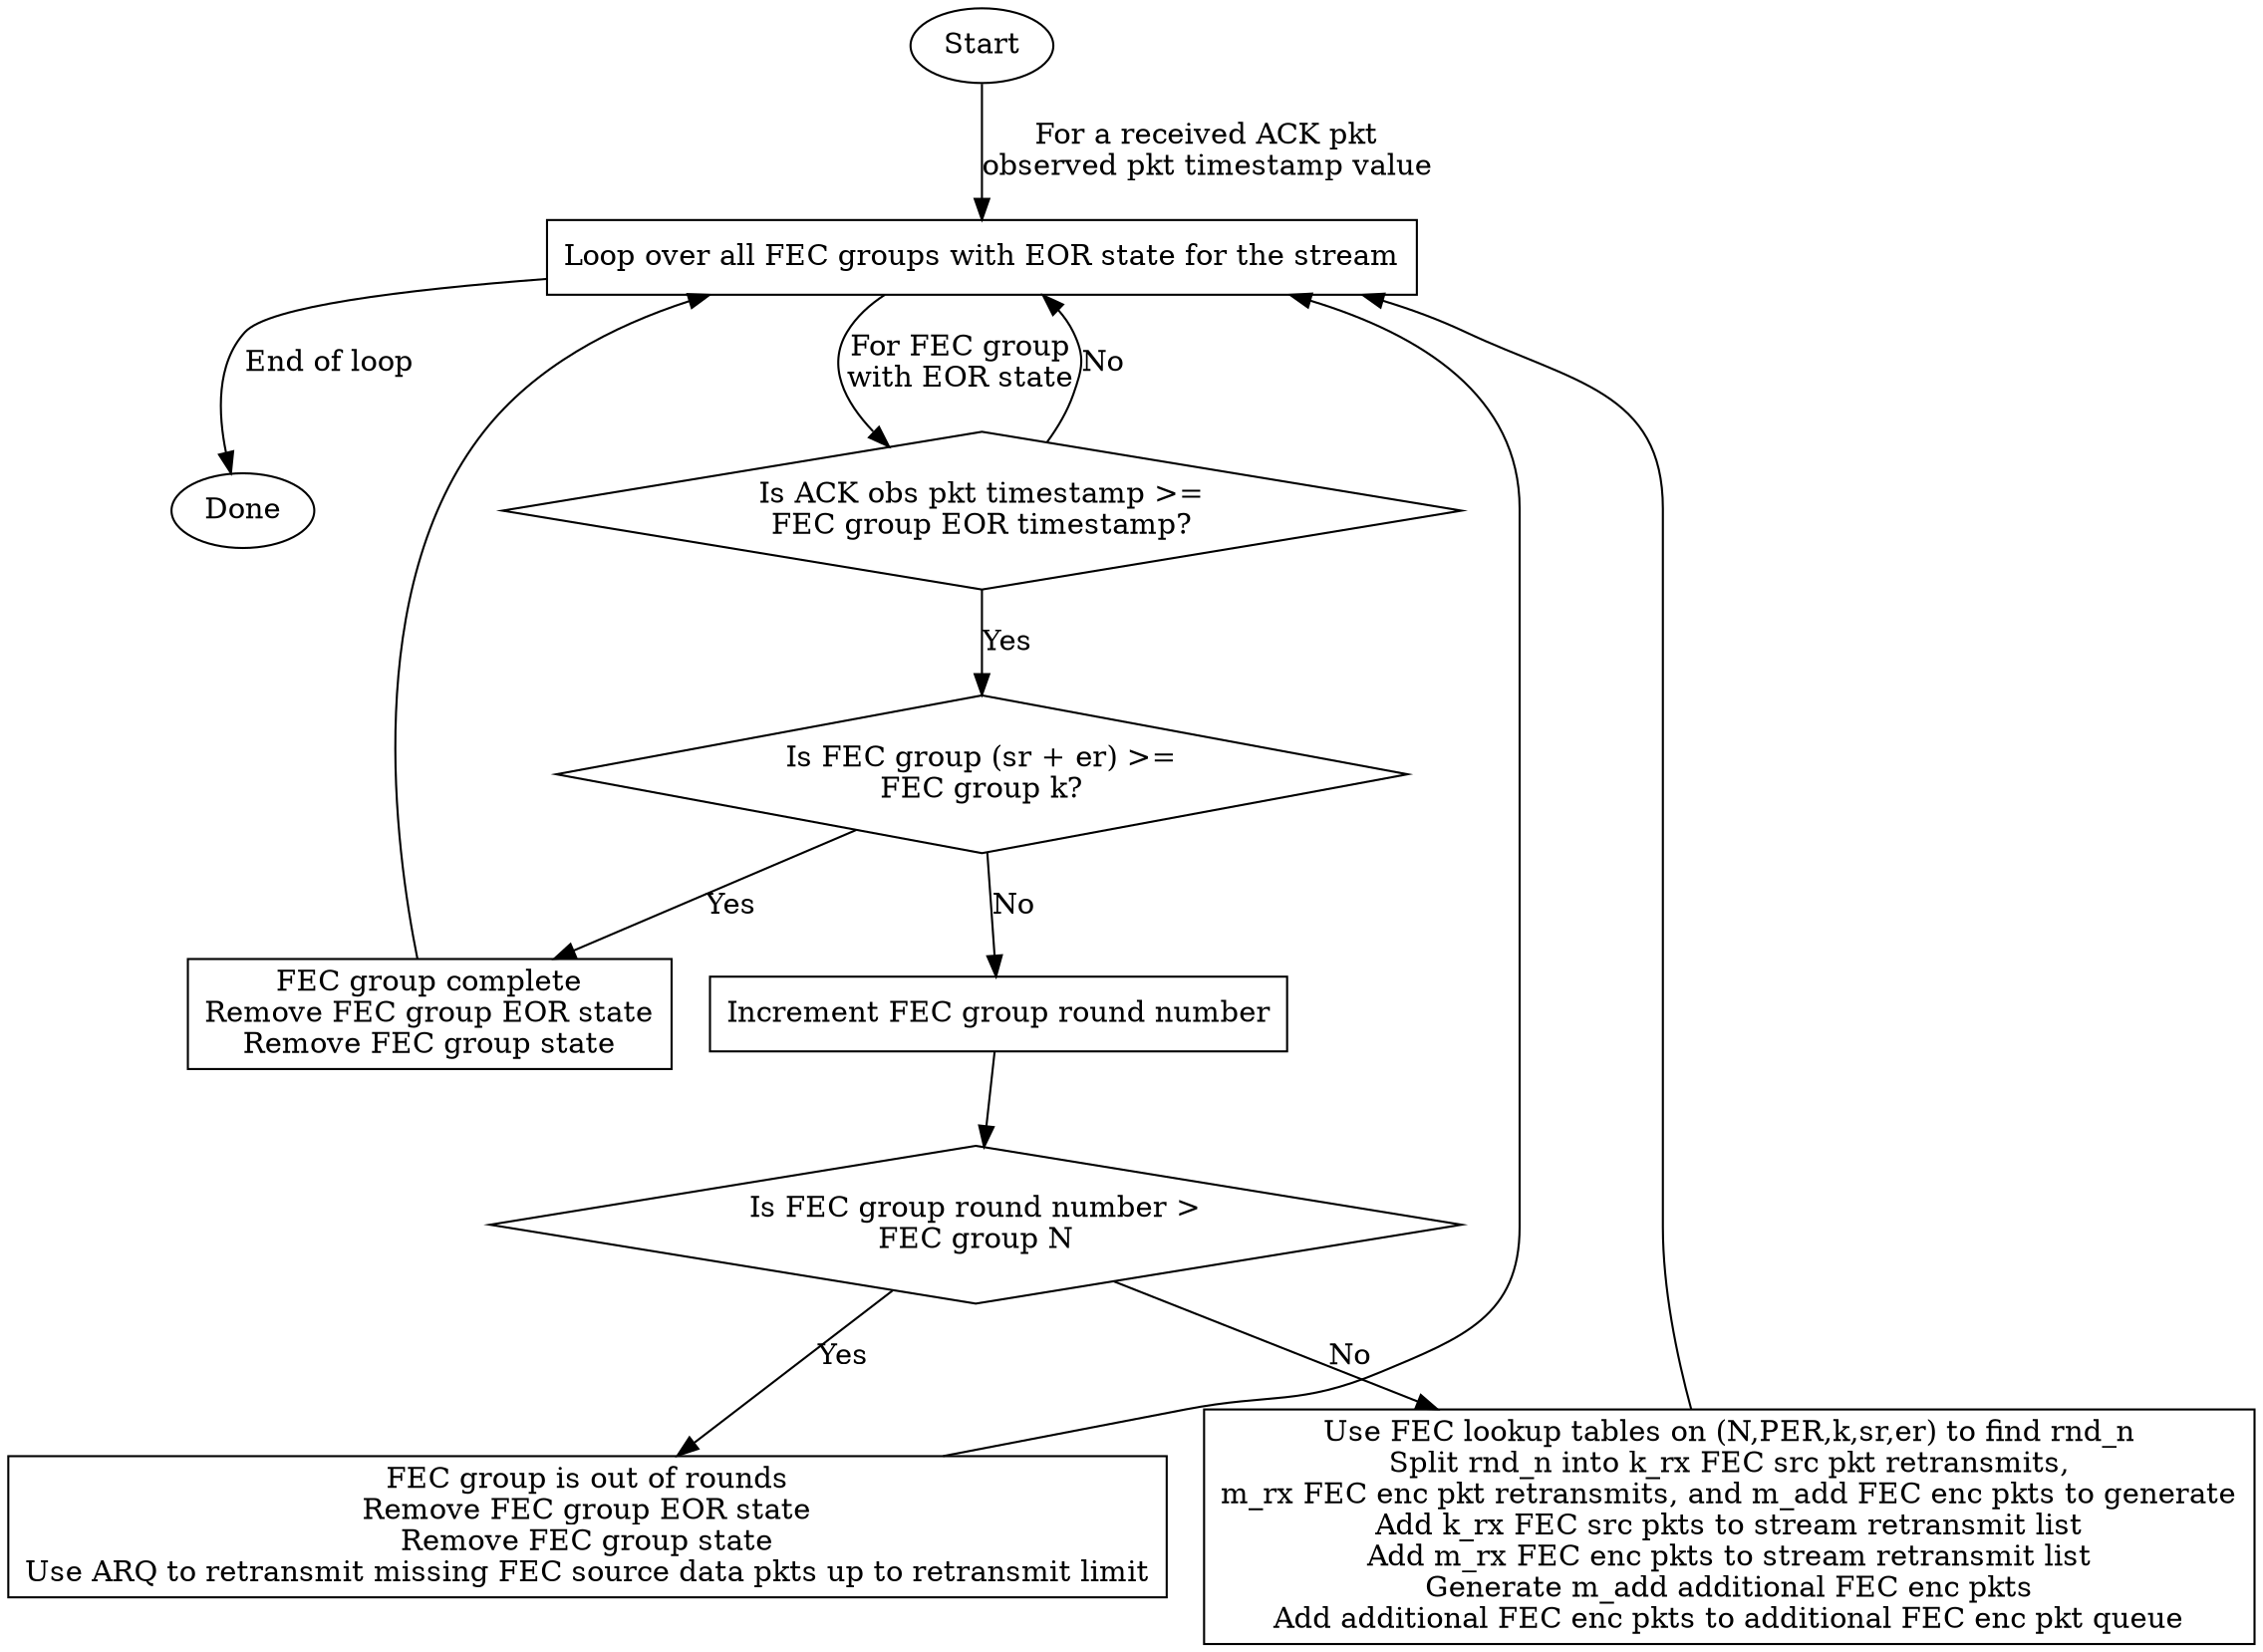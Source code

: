 digraph sliq_data_can_send {
    strt [ shape = ellipse, label = "Start" ];
    done [ shape = ellipse, label = "Done" ];
    blk1 [ shape = box,     label = "Loop over all FEC groups with EOR state for the stream" ];
    blk2 [ shape = box,     label = "FEC group complete\nRemove FEC group EOR state\nRemove FEC group state" ];
    blk3 [ shape = box,     label = "Increment FEC group round number" ];
    blk4 [ shape = box,     label = "FEC group is out of rounds\nRemove FEC group EOR state\nRemove FEC group state\nUse ARQ to retransmit missing FEC source data pkts up to retransmit limit" ];
    blk5 [ shape = box,     label = "Use FEC lookup tables on (N,PER,k,sr,er) to find rnd_n\nSplit rnd_n into k_rx FEC src pkt retransmits,\nm_rx FEC enc pkt retransmits, and m_add FEC enc pkts to generate\nAdd k_rx FEC src pkts to stream retransmit list\nAdd m_rx FEC enc pkts to stream retransmit list\nGenerate m_add additional FEC enc pkts\nAdd additional FEC enc pkts to additional FEC enc pkt queue" ];
    dsc1 [ shape = diamond, label = "Is ACK obs pkt timestamp >=\nFEC group EOR timestamp?" ];
    dsc2 [ shape = diamond, label = "Is FEC group (sr + er) >=\nFEC group k?" ];
    dsc3 [ shape = diamond, label = "Is FEC group round number >\nFEC group N" ];

    strt -> blk1 [ label = "For a received ACK pkt\nobserved pkt timestamp value" ];

    blk1 -> dsc1 [ label = "For FEC group\nwith EOR state" ];

    dsc1 -> dsc2 [ label = "Yes" ];
    dsc1 -> blk1 [ label = "No" ];

    dsc2 -> blk2 [ label = "Yes" ];
    dsc2 -> blk3 [ label = "No" ];

    blk2 -> blk1;

    blk3 -> dsc3;

    dsc3 -> blk4 [ label = "Yes" ];
    dsc3 -> blk5 [ label = "No" ];

    blk4 -> blk1;

    blk5 -> blk1;

    blk1 -> done [ label = "End of loop" ];
}
